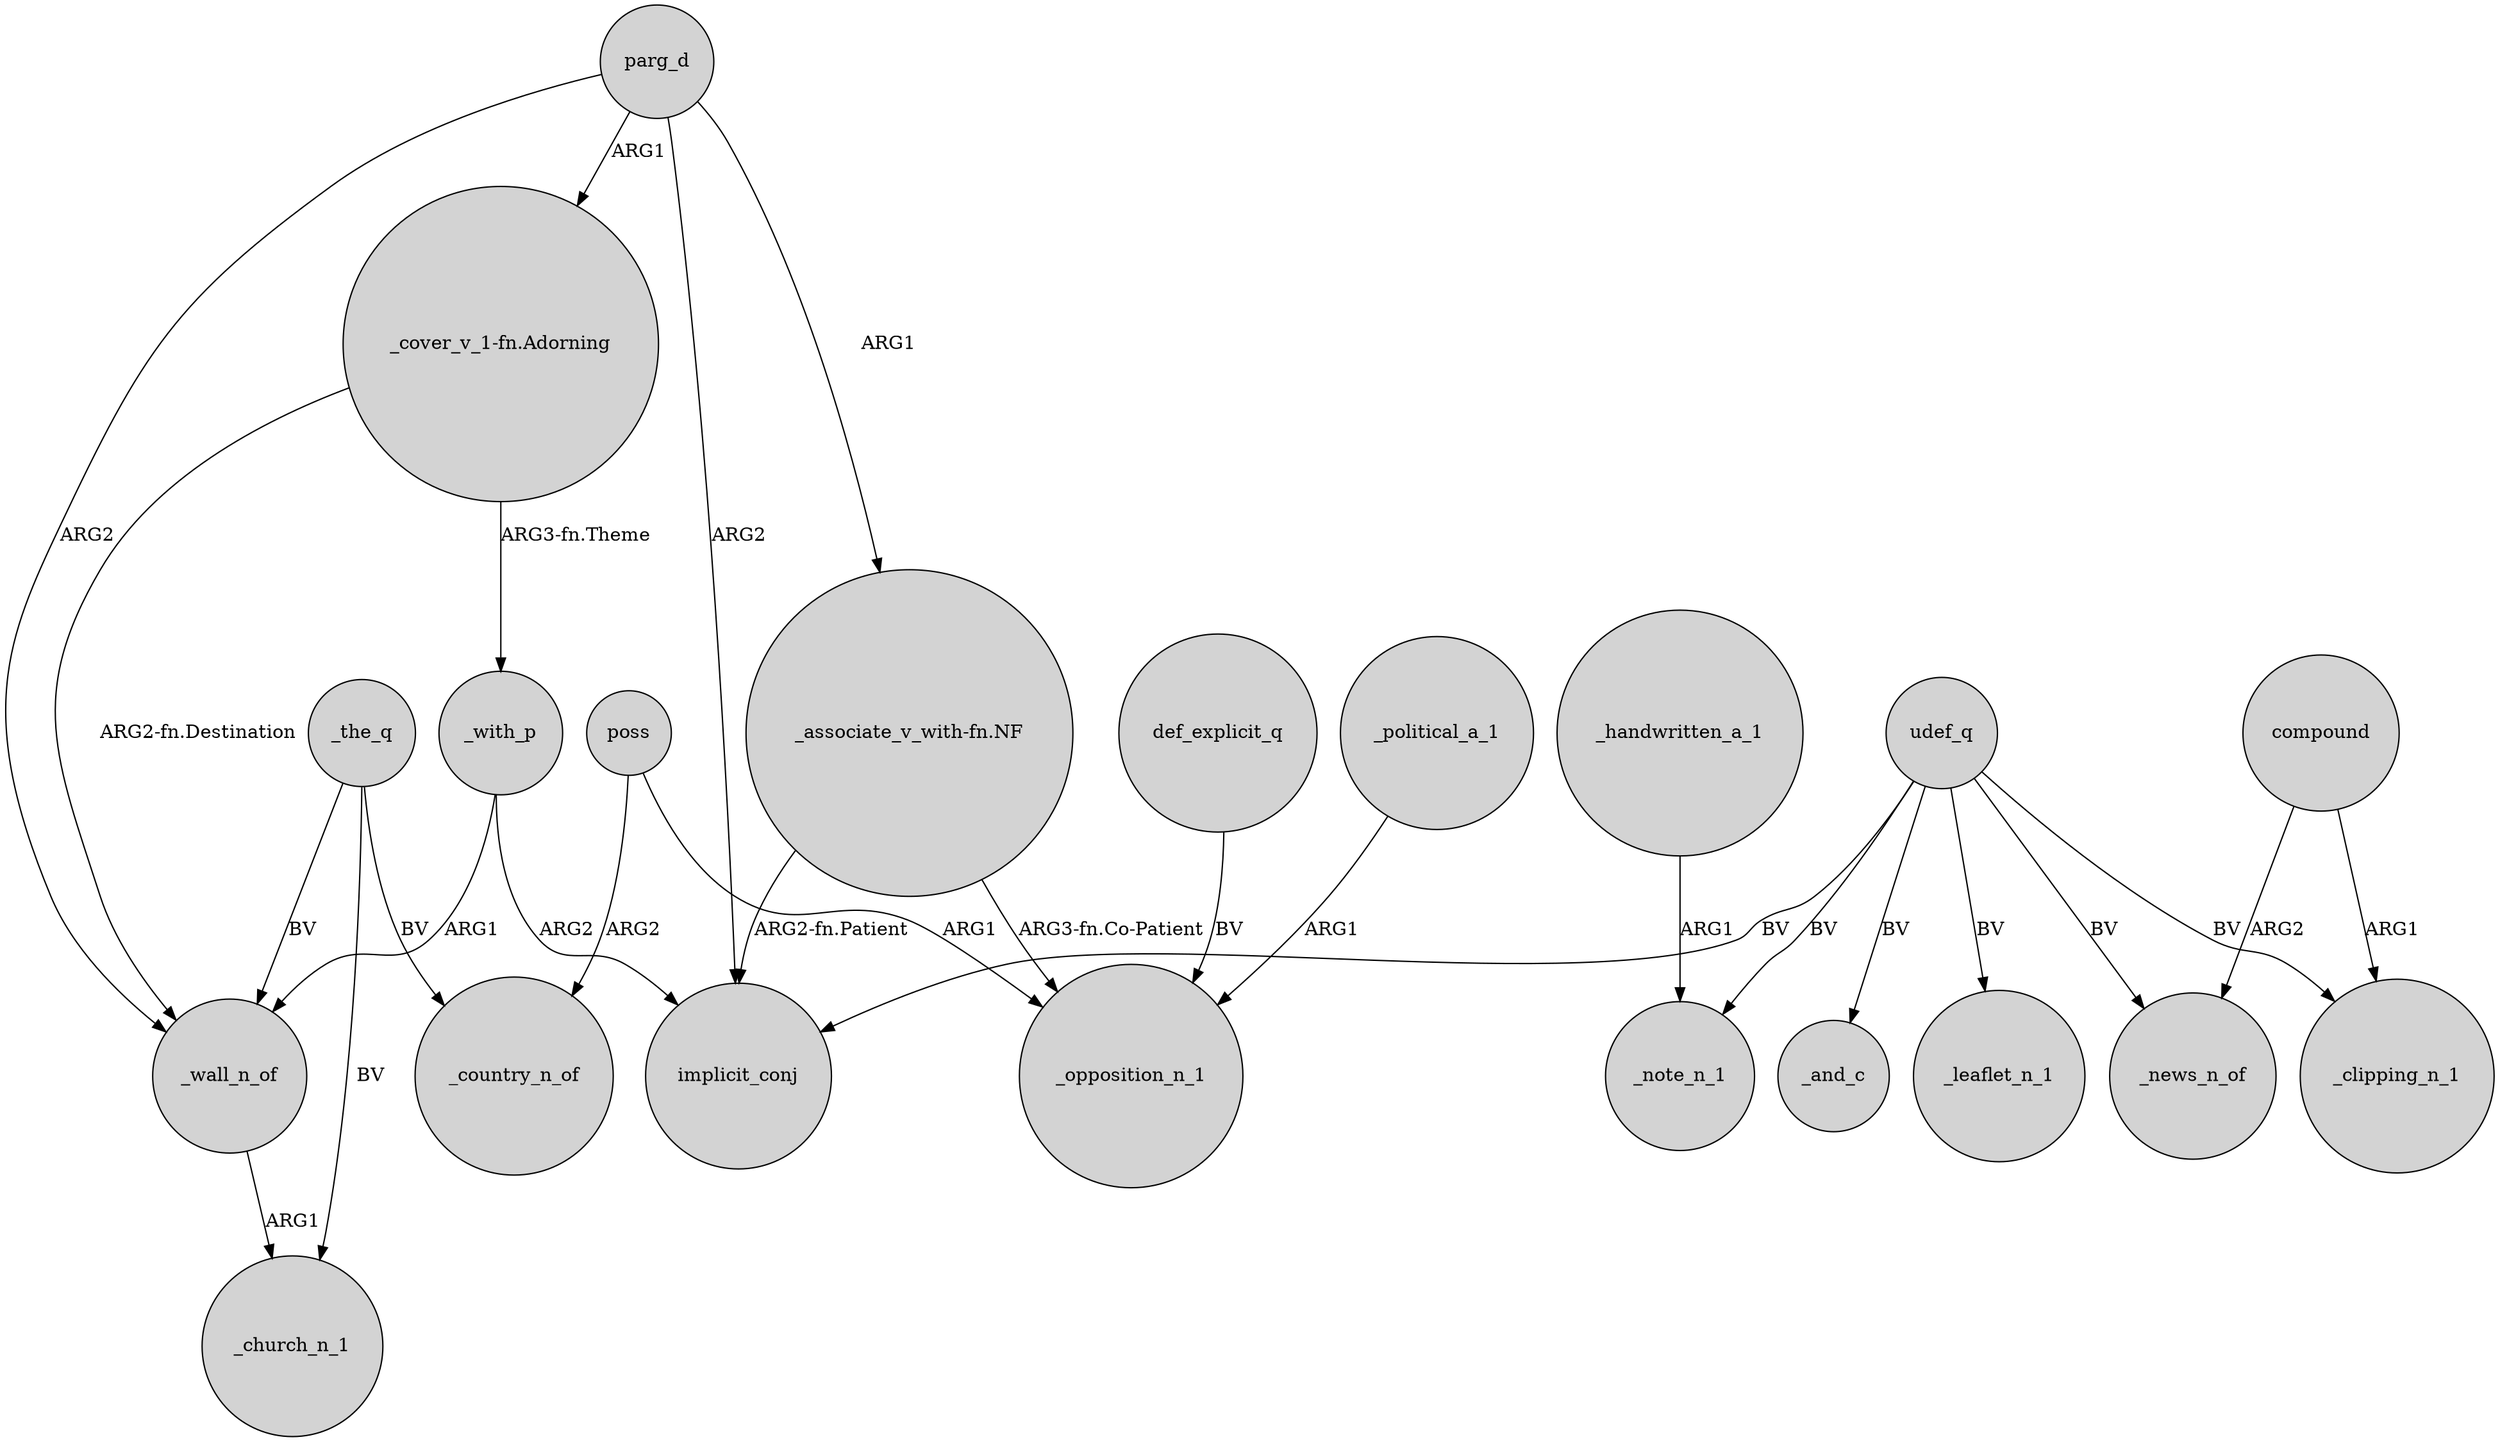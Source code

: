 digraph {
	node [shape=circle style=filled]
	parg_d -> implicit_conj [label=ARG2]
	poss -> _country_n_of [label=ARG2]
	_handwritten_a_1 -> _note_n_1 [label=ARG1]
	parg_d -> "_associate_v_with-fn.NF" [label=ARG1]
	_with_p -> _wall_n_of [label=ARG1]
	_political_a_1 -> _opposition_n_1 [label=ARG1]
	"_associate_v_with-fn.NF" -> implicit_conj [label="ARG2-fn.Patient"]
	_the_q -> _wall_n_of [label=BV]
	parg_d -> _wall_n_of [label=ARG2]
	_the_q -> _church_n_1 [label=BV]
	udef_q -> _leaflet_n_1 [label=BV]
	udef_q -> implicit_conj [label=BV]
	"_associate_v_with-fn.NF" -> _opposition_n_1 [label="ARG3-fn.Co-Patient"]
	_the_q -> _country_n_of [label=BV]
	parg_d -> "_cover_v_1-fn.Adorning" [label=ARG1]
	def_explicit_q -> _opposition_n_1 [label=BV]
	compound -> _news_n_of [label=ARG2]
	poss -> _opposition_n_1 [label=ARG1]
	udef_q -> _clipping_n_1 [label=BV]
	_with_p -> implicit_conj [label=ARG2]
	udef_q -> _news_n_of [label=BV]
	compound -> _clipping_n_1 [label=ARG1]
	udef_q -> _and_c [label=BV]
	_wall_n_of -> _church_n_1 [label=ARG1]
	"_cover_v_1-fn.Adorning" -> _with_p [label="ARG3-fn.Theme"]
	udef_q -> _note_n_1 [label=BV]
	"_cover_v_1-fn.Adorning" -> _wall_n_of [label="ARG2-fn.Destination"]
}
